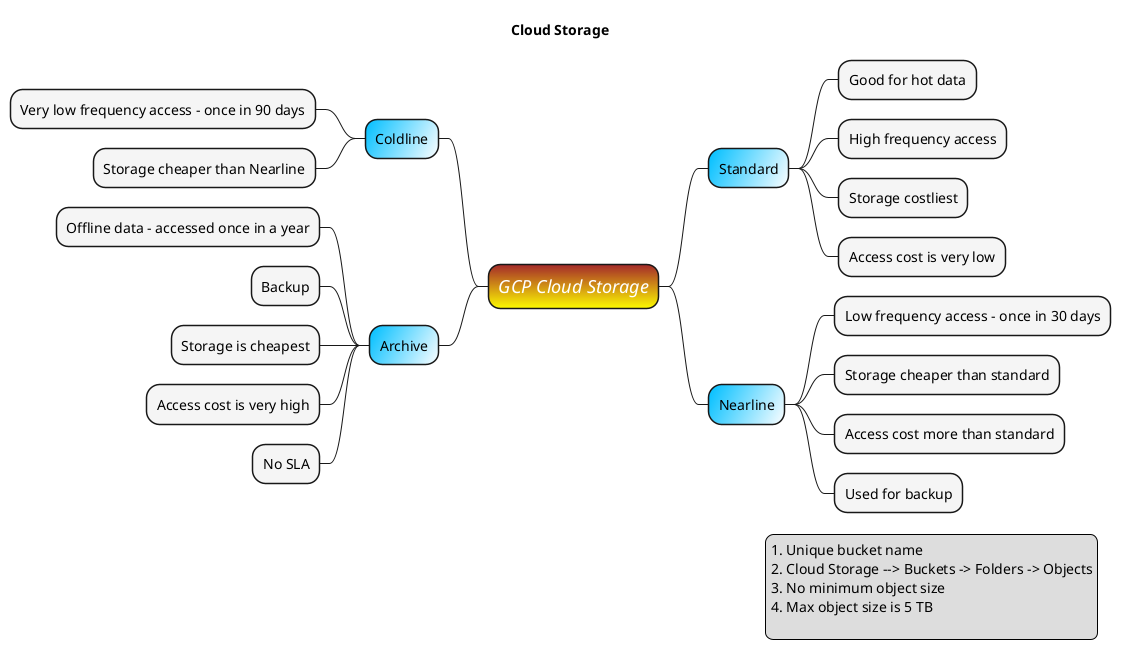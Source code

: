 @startmindmap
<style>
mindmapDiagram {
  node {
    BackGroundColor DeepSkyBlue/white

  }
  rootNode {
    FontStyle Italic
    FontSize 18
    FontColor white
	BackGroundColor Brown-yellow
  }
  leafNode {
	  BackGroundColor WhiteSmoke

  }
}
</style>

title Cloud Storage

+ GCP Cloud Storage
++ Standard
+++ Good for hot data
+++ High frequency access
+++ Storage costliest
+++ Access cost is very low

++ Nearline
+++ Low frequency access - once in 30 days
+++ Storage cheaper than standard
+++ Access cost more than standard
+++ Used for backup

-- Coldline
--- Very low frequency access - once in 90 days
--- Storage cheaper than Nearline

-- Archive
--- Offline data - accessed once in a year
--- Backup
--- Storage is cheapest
--- Access cost is very high
--- No SLA






legend right
  1. Unique bucket name
  2. Cloud Storage --> Buckets -> Folders -> Objects
  3. No minimum object size
  4. Max object size is 5 TB

endlegend


@endmindmap